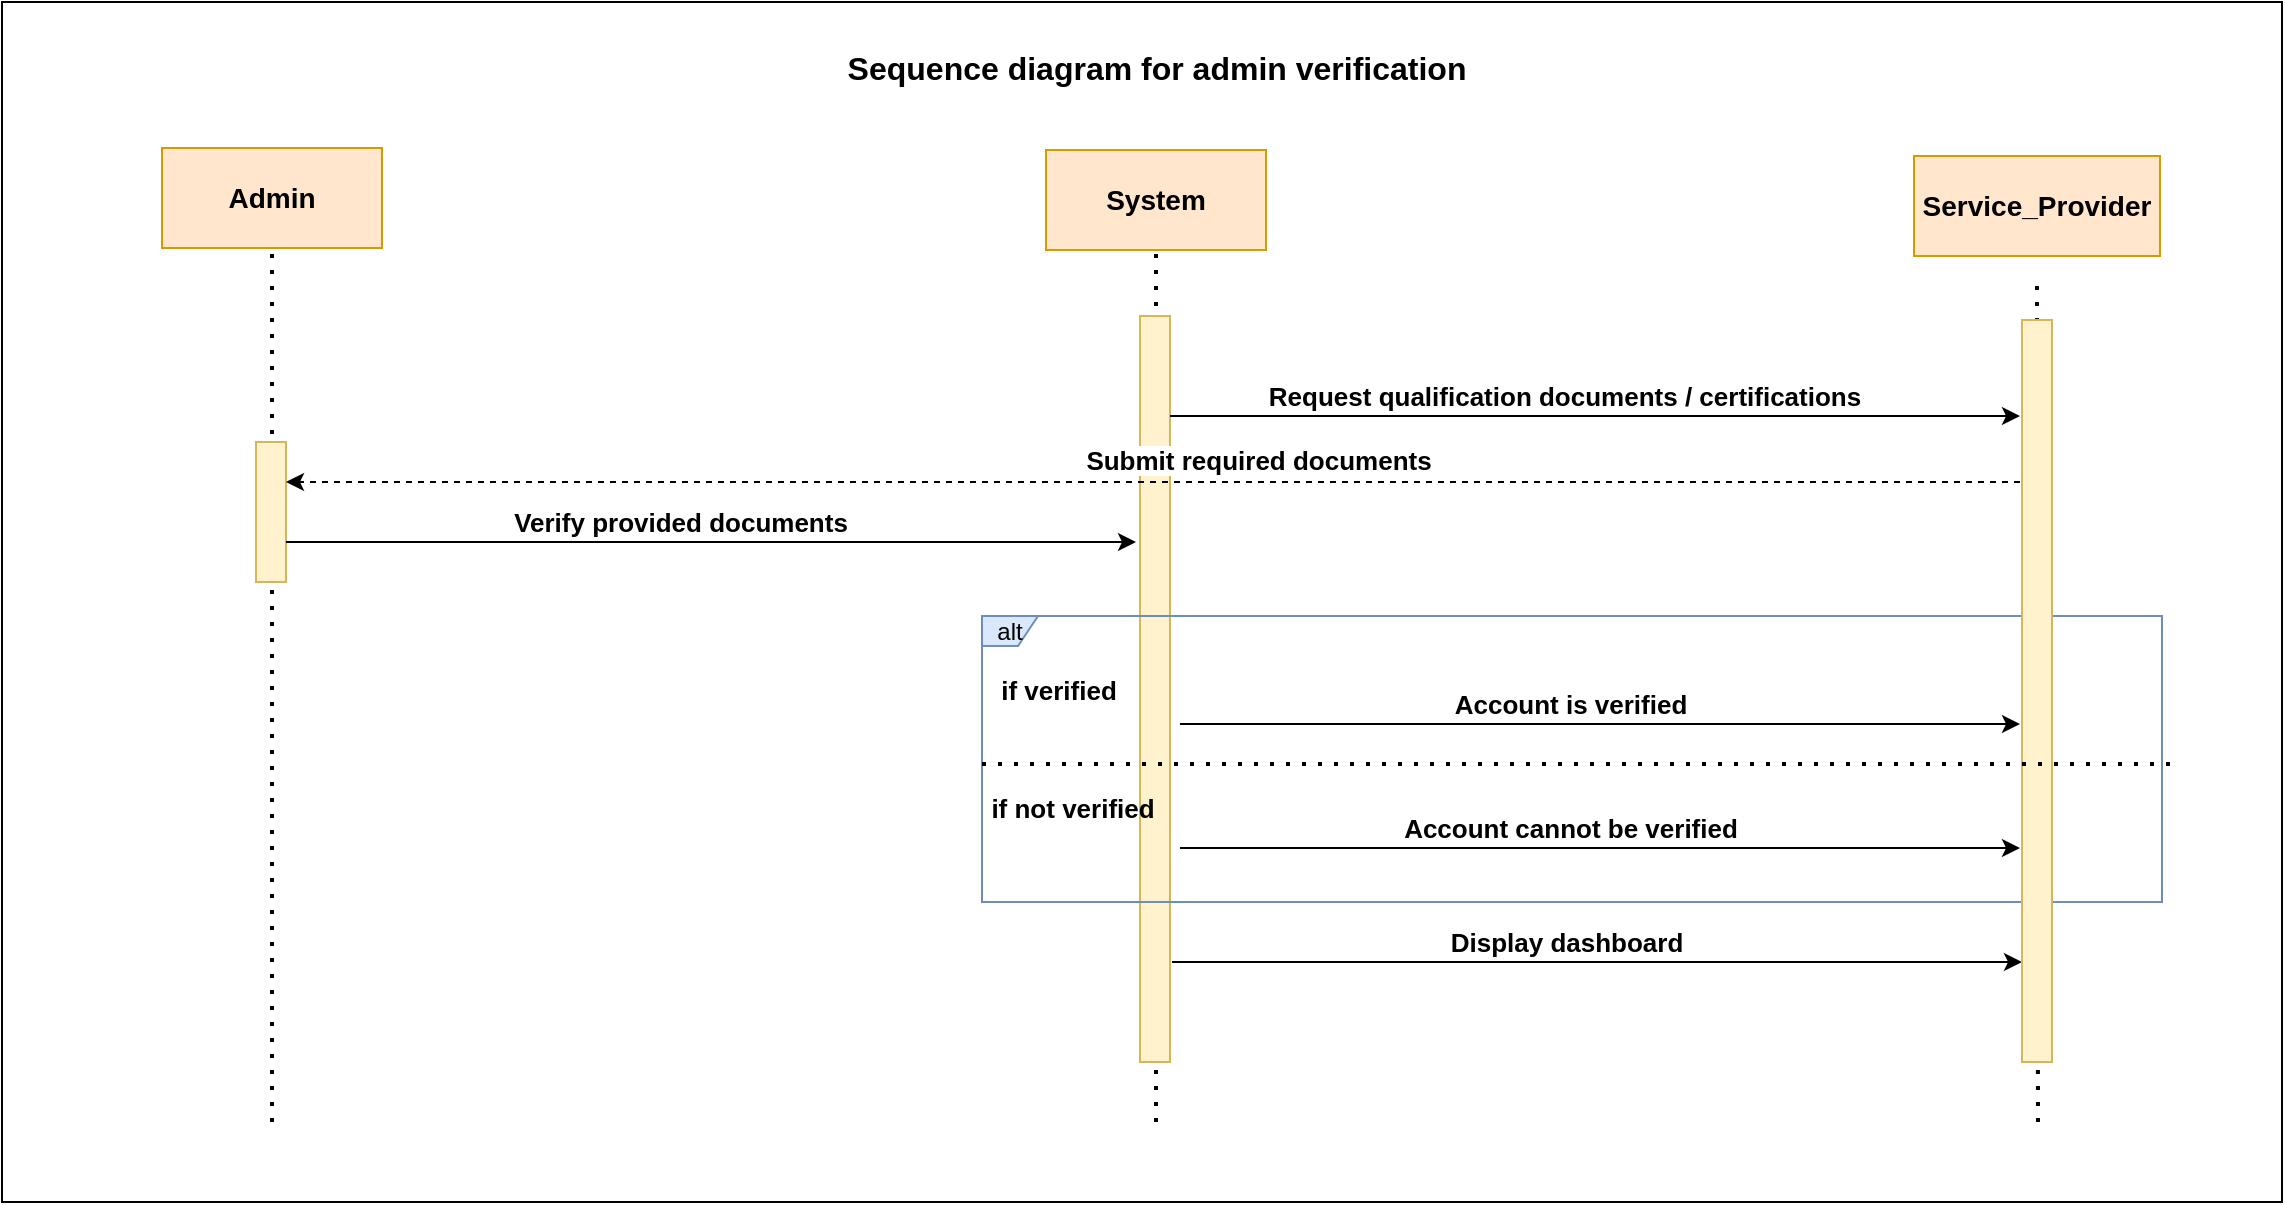 <mxfile version="24.7.6">
  <diagram name="Page-1" id="9LOCVyr0_nijj8VtArk6">
    <mxGraphModel dx="1500" dy="1982" grid="1" gridSize="10" guides="1" tooltips="1" connect="1" arrows="1" fold="1" page="1" pageScale="1" pageWidth="827" pageHeight="1169" math="0" shadow="0">
      <root>
        <mxCell id="0" />
        <mxCell id="1" parent="0" />
        <mxCell id="fX1FET32L2UqNWFqHVeL-8" value="" style="rounded=0;whiteSpace=wrap;html=1;" parent="1" vertex="1">
          <mxGeometry x="50" y="-70" width="1140" height="600" as="geometry" />
        </mxCell>
        <mxCell id="fI8hSi2GBOmGTAc_TbMu-33" value="" style="endArrow=none;dashed=1;html=1;dashPattern=1 3;strokeWidth=2;rounded=0;entryX=0.5;entryY=1;entryDx=0;entryDy=0;" parent="1" target="fI8hSi2GBOmGTAc_TbMu-1" edge="1">
          <mxGeometry width="50" height="50" relative="1" as="geometry">
            <mxPoint x="627" y="490" as="sourcePoint" />
            <mxPoint x="195" y="87" as="targetPoint" />
          </mxGeometry>
        </mxCell>
        <mxCell id="fI8hSi2GBOmGTAc_TbMu-32" value="" style="endArrow=none;dashed=1;html=1;dashPattern=1 3;strokeWidth=2;rounded=0;entryX=0.5;entryY=1;entryDx=0;entryDy=0;" parent="1" target="fI8hSi2GBOmGTAc_TbMu-2" edge="1">
          <mxGeometry width="50" height="50" relative="1" as="geometry">
            <mxPoint x="185" y="490" as="sourcePoint" />
            <mxPoint x="420" y="267" as="targetPoint" />
          </mxGeometry>
        </mxCell>
        <mxCell id="fI8hSi2GBOmGTAc_TbMu-1" value="&lt;b&gt;&lt;font style=&quot;font-size: 14px;&quot;&gt;System&lt;/font&gt;&lt;/b&gt;" style="html=1;whiteSpace=wrap;fillColor=#ffe6cc;strokeColor=#d79b00;" parent="1" vertex="1">
          <mxGeometry x="572" y="4" width="110" height="50" as="geometry" />
        </mxCell>
        <mxCell id="fI8hSi2GBOmGTAc_TbMu-2" value="&lt;font size=&quot;1&quot; face=&quot;Helvetica&quot;&gt;&lt;b style=&quot;font-size: 14px;&quot;&gt;Admin&lt;/b&gt;&lt;/font&gt;" style="html=1;whiteSpace=wrap;fillColor=#ffe6cc;strokeColor=#d79b00;" parent="1" vertex="1">
          <mxGeometry x="130" y="3" width="110" height="50" as="geometry" />
        </mxCell>
        <mxCell id="fI8hSi2GBOmGTAc_TbMu-4" value="" style="html=1;points=[[0,0,0,0,5],[0,1,0,0,-5],[1,0,0,0,5],[1,1,0,0,-5]];perimeter=orthogonalPerimeter;outlineConnect=0;targetShapes=umlLifeline;portConstraint=eastwest;newEdgeStyle={&quot;curved&quot;:0,&quot;rounded&quot;:0};fillColor=#fff2cc;strokeColor=#d6b656;" parent="1" vertex="1">
          <mxGeometry x="177" y="150" width="15" height="70" as="geometry" />
        </mxCell>
        <mxCell id="fI8hSi2GBOmGTAc_TbMu-5" value="" style="html=1;points=[[0,0,0,0,5],[0,1,0,0,-5],[1,0,0,0,5],[1,1,0,0,-5]];perimeter=orthogonalPerimeter;outlineConnect=0;targetShapes=umlLifeline;portConstraint=eastwest;newEdgeStyle={&quot;curved&quot;:0,&quot;rounded&quot;:0};fillColor=#fff2cc;strokeColor=#d6b656;" parent="1" vertex="1">
          <mxGeometry x="619" y="87" width="15" height="373" as="geometry" />
        </mxCell>
        <mxCell id="fI8hSi2GBOmGTAc_TbMu-6" value="" style="endArrow=classic;html=1;rounded=0;" parent="1" edge="1">
          <mxGeometry width="50" height="50" relative="1" as="geometry">
            <mxPoint x="634" y="137" as="sourcePoint" />
            <mxPoint x="1059" y="137" as="targetPoint" />
          </mxGeometry>
        </mxCell>
        <mxCell id="fI8hSi2GBOmGTAc_TbMu-9" value="&lt;b&gt;&lt;font style=&quot;font-size: 13px;&quot;&gt;Request qualification documents / certifications&lt;/font&gt;&lt;/b&gt;" style="edgeLabel;html=1;align=center;verticalAlign=middle;resizable=0;points=[];" parent="fI8hSi2GBOmGTAc_TbMu-6" vertex="1" connectable="0">
          <mxGeometry x="-0.073" relative="1" as="geometry">
            <mxPoint y="-10" as="offset" />
          </mxGeometry>
        </mxCell>
        <mxCell id="fI8hSi2GBOmGTAc_TbMu-10" value="" style="endArrow=classic;html=1;rounded=0;" parent="1" edge="1">
          <mxGeometry width="50" height="50" relative="1" as="geometry">
            <mxPoint x="192" y="200" as="sourcePoint" />
            <mxPoint x="617" y="200" as="targetPoint" />
          </mxGeometry>
        </mxCell>
        <mxCell id="fI8hSi2GBOmGTAc_TbMu-11" value="&lt;b&gt;&lt;font style=&quot;font-size: 13px;&quot;&gt;Verify provided documents&lt;/font&gt;&lt;/b&gt;" style="edgeLabel;html=1;align=center;verticalAlign=middle;resizable=0;points=[];" parent="fI8hSi2GBOmGTAc_TbMu-10" vertex="1" connectable="0">
          <mxGeometry x="-0.073" relative="1" as="geometry">
            <mxPoint y="-10" as="offset" />
          </mxGeometry>
        </mxCell>
        <mxCell id="fI8hSi2GBOmGTAc_TbMu-12" value="" style="endArrow=classic;html=1;rounded=0;dashed=1;" parent="1" target="fI8hSi2GBOmGTAc_TbMu-4" edge="1">
          <mxGeometry width="50" height="50" relative="1" as="geometry">
            <mxPoint x="1059" y="170" as="sourcePoint" />
            <mxPoint x="634" y="170" as="targetPoint" />
          </mxGeometry>
        </mxCell>
        <mxCell id="fI8hSi2GBOmGTAc_TbMu-13" value="&lt;b&gt;&lt;font style=&quot;font-size: 13px;&quot;&gt;Submit required documents&lt;/font&gt;&lt;/b&gt;" style="edgeLabel;html=1;align=center;verticalAlign=middle;resizable=0;points=[];" parent="fI8hSi2GBOmGTAc_TbMu-12" vertex="1" connectable="0">
          <mxGeometry x="-0.073" relative="1" as="geometry">
            <mxPoint x="21" y="-11" as="offset" />
          </mxGeometry>
        </mxCell>
        <mxCell id="fI8hSi2GBOmGTAc_TbMu-16" value="alt" style="shape=umlFrame;whiteSpace=wrap;html=1;pointerEvents=0;width=28;height=15;fillColor=#dae8fc;strokeColor=#6c8ebf;" parent="1" vertex="1">
          <mxGeometry x="540" y="237" width="590" height="143" as="geometry" />
        </mxCell>
        <mxCell id="fI8hSi2GBOmGTAc_TbMu-17" value="&lt;b&gt;&lt;font style=&quot;font-size: 13px;&quot;&gt;if verified&lt;/font&gt;&lt;/b&gt;" style="text;html=1;align=center;verticalAlign=middle;resizable=0;points=[];autosize=1;strokeColor=none;fillColor=none;" parent="1" vertex="1">
          <mxGeometry x="538" y="258.5" width="80" height="30" as="geometry" />
        </mxCell>
        <mxCell id="fI8hSi2GBOmGTAc_TbMu-18" value="" style="endArrow=classic;html=1;rounded=0;" parent="1" edge="1">
          <mxGeometry width="50" height="50" relative="1" as="geometry">
            <mxPoint x="639" y="291" as="sourcePoint" />
            <mxPoint x="1059" y="291" as="targetPoint" />
          </mxGeometry>
        </mxCell>
        <mxCell id="fI8hSi2GBOmGTAc_TbMu-19" value="&lt;b&gt;&lt;font style=&quot;font-size: 13px;&quot;&gt;Account is verified&lt;/font&gt;&lt;/b&gt;" style="edgeLabel;html=1;align=center;verticalAlign=middle;resizable=0;points=[];" parent="fI8hSi2GBOmGTAc_TbMu-18" vertex="1" connectable="0">
          <mxGeometry x="-0.073" relative="1" as="geometry">
            <mxPoint y="-10" as="offset" />
          </mxGeometry>
        </mxCell>
        <mxCell id="fI8hSi2GBOmGTAc_TbMu-24" value="" style="endArrow=classic;html=1;rounded=0;" parent="1" edge="1">
          <mxGeometry width="50" height="50" relative="1" as="geometry">
            <mxPoint x="635" y="410" as="sourcePoint" />
            <mxPoint x="1060" y="410" as="targetPoint" />
          </mxGeometry>
        </mxCell>
        <mxCell id="fI8hSi2GBOmGTAc_TbMu-25" value="&lt;span style=&quot;font-size: 13px;&quot;&gt;&lt;b&gt;Display dashboard&lt;/b&gt;&lt;/span&gt;" style="edgeLabel;html=1;align=center;verticalAlign=middle;resizable=0;points=[];" parent="fI8hSi2GBOmGTAc_TbMu-24" vertex="1" connectable="0">
          <mxGeometry x="-0.073" relative="1" as="geometry">
            <mxPoint y="-10" as="offset" />
          </mxGeometry>
        </mxCell>
        <mxCell id="fI8hSi2GBOmGTAc_TbMu-27" value="&lt;b&gt;&lt;font style=&quot;font-size: 13px;&quot;&gt;if not verified&lt;/font&gt;&lt;/b&gt;" style="text;html=1;align=center;verticalAlign=middle;resizable=0;points=[];autosize=1;strokeColor=none;fillColor=none;" parent="1" vertex="1">
          <mxGeometry x="530" y="318" width="110" height="30" as="geometry" />
        </mxCell>
        <mxCell id="fI8hSi2GBOmGTAc_TbMu-28" value="" style="endArrow=classic;html=1;rounded=0;" parent="1" edge="1">
          <mxGeometry width="50" height="50" relative="1" as="geometry">
            <mxPoint x="639" y="353" as="sourcePoint" />
            <mxPoint x="1059" y="353" as="targetPoint" />
          </mxGeometry>
        </mxCell>
        <mxCell id="fI8hSi2GBOmGTAc_TbMu-29" value="&lt;b&gt;&lt;font style=&quot;font-size: 13px;&quot;&gt;Account cannot be verified&lt;/font&gt;&lt;/b&gt;" style="edgeLabel;html=1;align=center;verticalAlign=middle;resizable=0;points=[];" parent="fI8hSi2GBOmGTAc_TbMu-28" vertex="1" connectable="0">
          <mxGeometry x="-0.073" relative="1" as="geometry">
            <mxPoint y="-10" as="offset" />
          </mxGeometry>
        </mxCell>
        <mxCell id="fI8hSi2GBOmGTAc_TbMu-34" value="&lt;b&gt;&lt;font style=&quot;font-size: 16px;&quot;&gt;Sequence diagram for admin verification&lt;/font&gt;&lt;/b&gt;" style="text;html=1;align=center;verticalAlign=middle;resizable=0;points=[];autosize=1;strokeColor=none;fillColor=none;" parent="1" vertex="1">
          <mxGeometry x="462" y="-52" width="330" height="30" as="geometry" />
        </mxCell>
        <mxCell id="fX1FET32L2UqNWFqHVeL-1" value="" style="endArrow=none;dashed=1;html=1;dashPattern=1 3;strokeWidth=2;rounded=0;entryX=0.5;entryY=1;entryDx=0;entryDy=0;" parent="1" edge="1">
          <mxGeometry width="50" height="50" relative="1" as="geometry">
            <mxPoint x="1068" y="490" as="sourcePoint" />
            <mxPoint x="1067.5" y="71" as="targetPoint" />
          </mxGeometry>
        </mxCell>
        <mxCell id="fX1FET32L2UqNWFqHVeL-2" value="&lt;b&gt;&lt;font style=&quot;font-size: 14px;&quot;&gt;Service_Provider&lt;/font&gt;&lt;/b&gt;" style="html=1;whiteSpace=wrap;fillColor=#ffe6cc;strokeColor=#d79b00;" parent="1" vertex="1">
          <mxGeometry x="1006" y="7" width="123" height="50" as="geometry" />
        </mxCell>
        <mxCell id="fX1FET32L2UqNWFqHVeL-3" value="" style="html=1;points=[[0,0,0,0,5],[0,1,0,0,-5],[1,0,0,0,5],[1,1,0,0,-5]];perimeter=orthogonalPerimeter;outlineConnect=0;targetShapes=umlLifeline;portConstraint=eastwest;newEdgeStyle={&quot;curved&quot;:0,&quot;rounded&quot;:0};fillColor=#fff2cc;strokeColor=#d6b656;" parent="1" vertex="1">
          <mxGeometry x="1060" y="89" width="15" height="371" as="geometry" />
        </mxCell>
        <mxCell id="fX1FET32L2UqNWFqHVeL-6" value="" style="endArrow=none;dashed=1;html=1;dashPattern=1 3;strokeWidth=2;rounded=0;entryX=1.005;entryY=0.587;entryDx=0;entryDy=0;entryPerimeter=0;" parent="1" edge="1">
          <mxGeometry width="50" height="50" relative="1" as="geometry">
            <mxPoint x="540" y="311" as="sourcePoint" />
            <mxPoint x="1135.19" y="310.941" as="targetPoint" />
          </mxGeometry>
        </mxCell>
      </root>
    </mxGraphModel>
  </diagram>
</mxfile>
